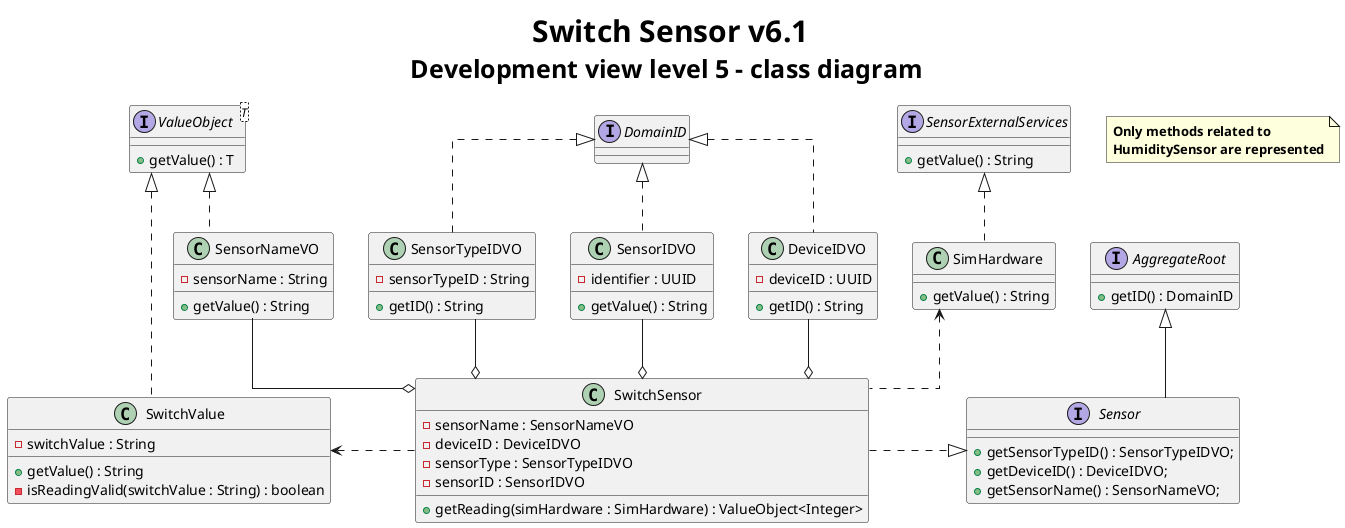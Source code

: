 @startuml
title <size: 30> Switch Sensor v6.1\n<size: 25>Development view level 5 - class diagram

note "<b>Only methods related to \n<b>HumiditySensor are represented" as 1

skinparam linetype ortho

interface Sensor {
    + getSensorTypeID() : SensorTypeIDVO;
    + getDeviceID() : DeviceIDVO;
    + getSensorName() : SensorNameVO;
}


interface ValueObject<T> {
    + getValue() : T
}

class SensorNameVO{
    - sensorName : String
    + getValue() : String
}

class DeviceIDVO{
    - deviceID : UUID
    + getID() : String
}

class SensorTypeIDVO{
    - sensorTypeID : String
    + getID() : String
}

class SensorIDVO{
    - identifier : UUID
    + getValue() : String
}


class SwitchSensor{
    - sensorName : SensorNameVO
    - deviceID : DeviceIDVO
    - sensorType : SensorTypeIDVO
    - sensorID : SensorIDVO

    + getReading(simHardware : SimHardware) : ValueObject<Integer>
}

class SwitchValue{
    - switchValue : String

    + getValue() : String
    - isReadingValid(switchValue : String) : boolean
}

class SimHardware{
    + getValue() : String
}

interface SensorExternalServices {
+getValue() : String
}

interface AggregateRoot {
    +getID() : DomainID
}

interface DomainID{
}

Sensor <|..left SwitchSensor
SimHardware <.. SwitchSensor

SensorNameVO --o SwitchSensor
SensorExternalServices <|..down SimHardware
SensorIDVO --o SwitchSensor
SwitchValue <..right SwitchSensor
SensorTypeIDVO --o SwitchSensor
DeviceIDVO --o SwitchSensor

ValueObject <|.. SensorNameVO
DomainID  <|.. SensorIDVO
DomainID  <|.. SensorTypeIDVO
DomainID  <|.. DeviceIDVO

ValueObject <|.. SwitchValue
Sensor -up-|> AggregateRoot

@enduml